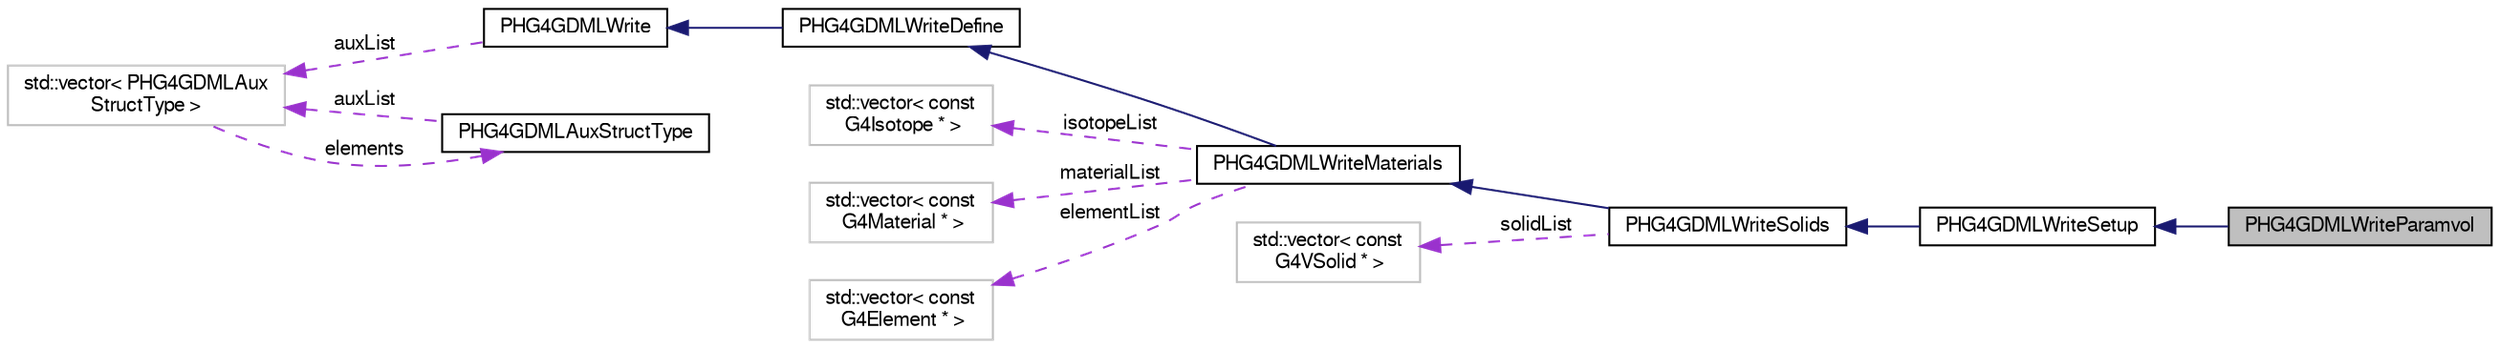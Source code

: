 digraph "PHG4GDMLWriteParamvol"
{
  bgcolor="transparent";
  edge [fontname="FreeSans",fontsize="10",labelfontname="FreeSans",labelfontsize="10"];
  node [fontname="FreeSans",fontsize="10",shape=record];
  rankdir="LR";
  Node1 [label="PHG4GDMLWriteParamvol",height=0.2,width=0.4,color="black", fillcolor="grey75", style="filled" fontcolor="black"];
  Node2 -> Node1 [dir="back",color="midnightblue",fontsize="10",style="solid",fontname="FreeSans"];
  Node2 [label="PHG4GDMLWriteSetup",height=0.2,width=0.4,color="black",URL="$df/d0d/classPHG4GDMLWriteSetup.html"];
  Node3 -> Node2 [dir="back",color="midnightblue",fontsize="10",style="solid",fontname="FreeSans"];
  Node3 [label="PHG4GDMLWriteSolids",height=0.2,width=0.4,color="black",URL="$d0/d94/classPHG4GDMLWriteSolids.html"];
  Node4 -> Node3 [dir="back",color="midnightblue",fontsize="10",style="solid",fontname="FreeSans"];
  Node4 [label="PHG4GDMLWriteMaterials",height=0.2,width=0.4,color="black",URL="$d3/d04/classPHG4GDMLWriteMaterials.html"];
  Node5 -> Node4 [dir="back",color="midnightblue",fontsize="10",style="solid",fontname="FreeSans"];
  Node5 [label="PHG4GDMLWriteDefine",height=0.2,width=0.4,color="black",URL="$d9/def/classPHG4GDMLWriteDefine.html"];
  Node6 -> Node5 [dir="back",color="midnightblue",fontsize="10",style="solid",fontname="FreeSans"];
  Node6 [label="PHG4GDMLWrite",height=0.2,width=0.4,color="black",URL="$dd/db5/classPHG4GDMLWrite.html"];
  Node7 -> Node6 [dir="back",color="darkorchid3",fontsize="10",style="dashed",label=" auxList" ,fontname="FreeSans"];
  Node7 [label="std::vector\< PHG4GDMLAux\lStructType \>",height=0.2,width=0.4,color="grey75"];
  Node8 -> Node7 [dir="back",color="darkorchid3",fontsize="10",style="dashed",label=" elements" ,fontname="FreeSans"];
  Node8 [label="PHG4GDMLAuxStructType",height=0.2,width=0.4,color="black",URL="$d4/d37/structPHG4GDMLAuxStructType.html"];
  Node7 -> Node8 [dir="back",color="darkorchid3",fontsize="10",style="dashed",label=" auxList" ,fontname="FreeSans"];
  Node9 -> Node4 [dir="back",color="darkorchid3",fontsize="10",style="dashed",label=" isotopeList" ,fontname="FreeSans"];
  Node9 [label="std::vector\< const\l G4Isotope * \>",height=0.2,width=0.4,color="grey75"];
  Node10 -> Node4 [dir="back",color="darkorchid3",fontsize="10",style="dashed",label=" materialList" ,fontname="FreeSans"];
  Node10 [label="std::vector\< const\l G4Material * \>",height=0.2,width=0.4,color="grey75"];
  Node11 -> Node4 [dir="back",color="darkorchid3",fontsize="10",style="dashed",label=" elementList" ,fontname="FreeSans"];
  Node11 [label="std::vector\< const\l G4Element * \>",height=0.2,width=0.4,color="grey75"];
  Node12 -> Node3 [dir="back",color="darkorchid3",fontsize="10",style="dashed",label=" solidList" ,fontname="FreeSans"];
  Node12 [label="std::vector\< const\l G4VSolid * \>",height=0.2,width=0.4,color="grey75"];
}

